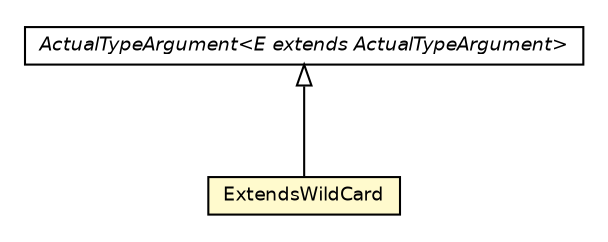 #!/usr/local/bin/dot
#
# Class diagram 
# Generated by UMLGraph version 5.2 (http://www.umlgraph.org/)
#

digraph G {
	edge [fontname="Helvetica",fontsize=10,labelfontname="Helvetica",labelfontsize=10];
	node [fontname="Helvetica",fontsize=10,shape=plaintext];
	nodesep=0.25;
	ranksep=0.5;
	// chameleon.core.type.generics.ExtendsWildCard
	c29551 [label=<<table title="chameleon.core.type.generics.ExtendsWildCard" border="0" cellborder="1" cellspacing="0" cellpadding="2" port="p" bgcolor="lemonChiffon" href="./ExtendsWildCard.html">
		<tr><td><table border="0" cellspacing="0" cellpadding="1">
<tr><td align="center" balign="center"> ExtendsWildCard </td></tr>
		</table></td></tr>
		</table>>, fontname="Helvetica", fontcolor="black", fontsize=9.0];
	// chameleon.core.type.generics.ActualTypeArgument<E extends chameleon.core.type.generics.ActualTypeArgument>
	c29555 [label=<<table title="chameleon.core.type.generics.ActualTypeArgument" border="0" cellborder="1" cellspacing="0" cellpadding="2" port="p" href="./ActualTypeArgument.html">
		<tr><td><table border="0" cellspacing="0" cellpadding="1">
<tr><td align="center" balign="center"><font face="Helvetica-Oblique"> ActualTypeArgument&lt;E extends ActualTypeArgument&gt; </font></td></tr>
		</table></td></tr>
		</table>>, fontname="Helvetica", fontcolor="black", fontsize=9.0];
	//chameleon.core.type.generics.ExtendsWildCard extends chameleon.core.type.generics.ActualTypeArgument<chameleon.core.type.generics.ExtendsWildCard>
	c29555:p -> c29551:p [dir=back,arrowtail=empty];
}

